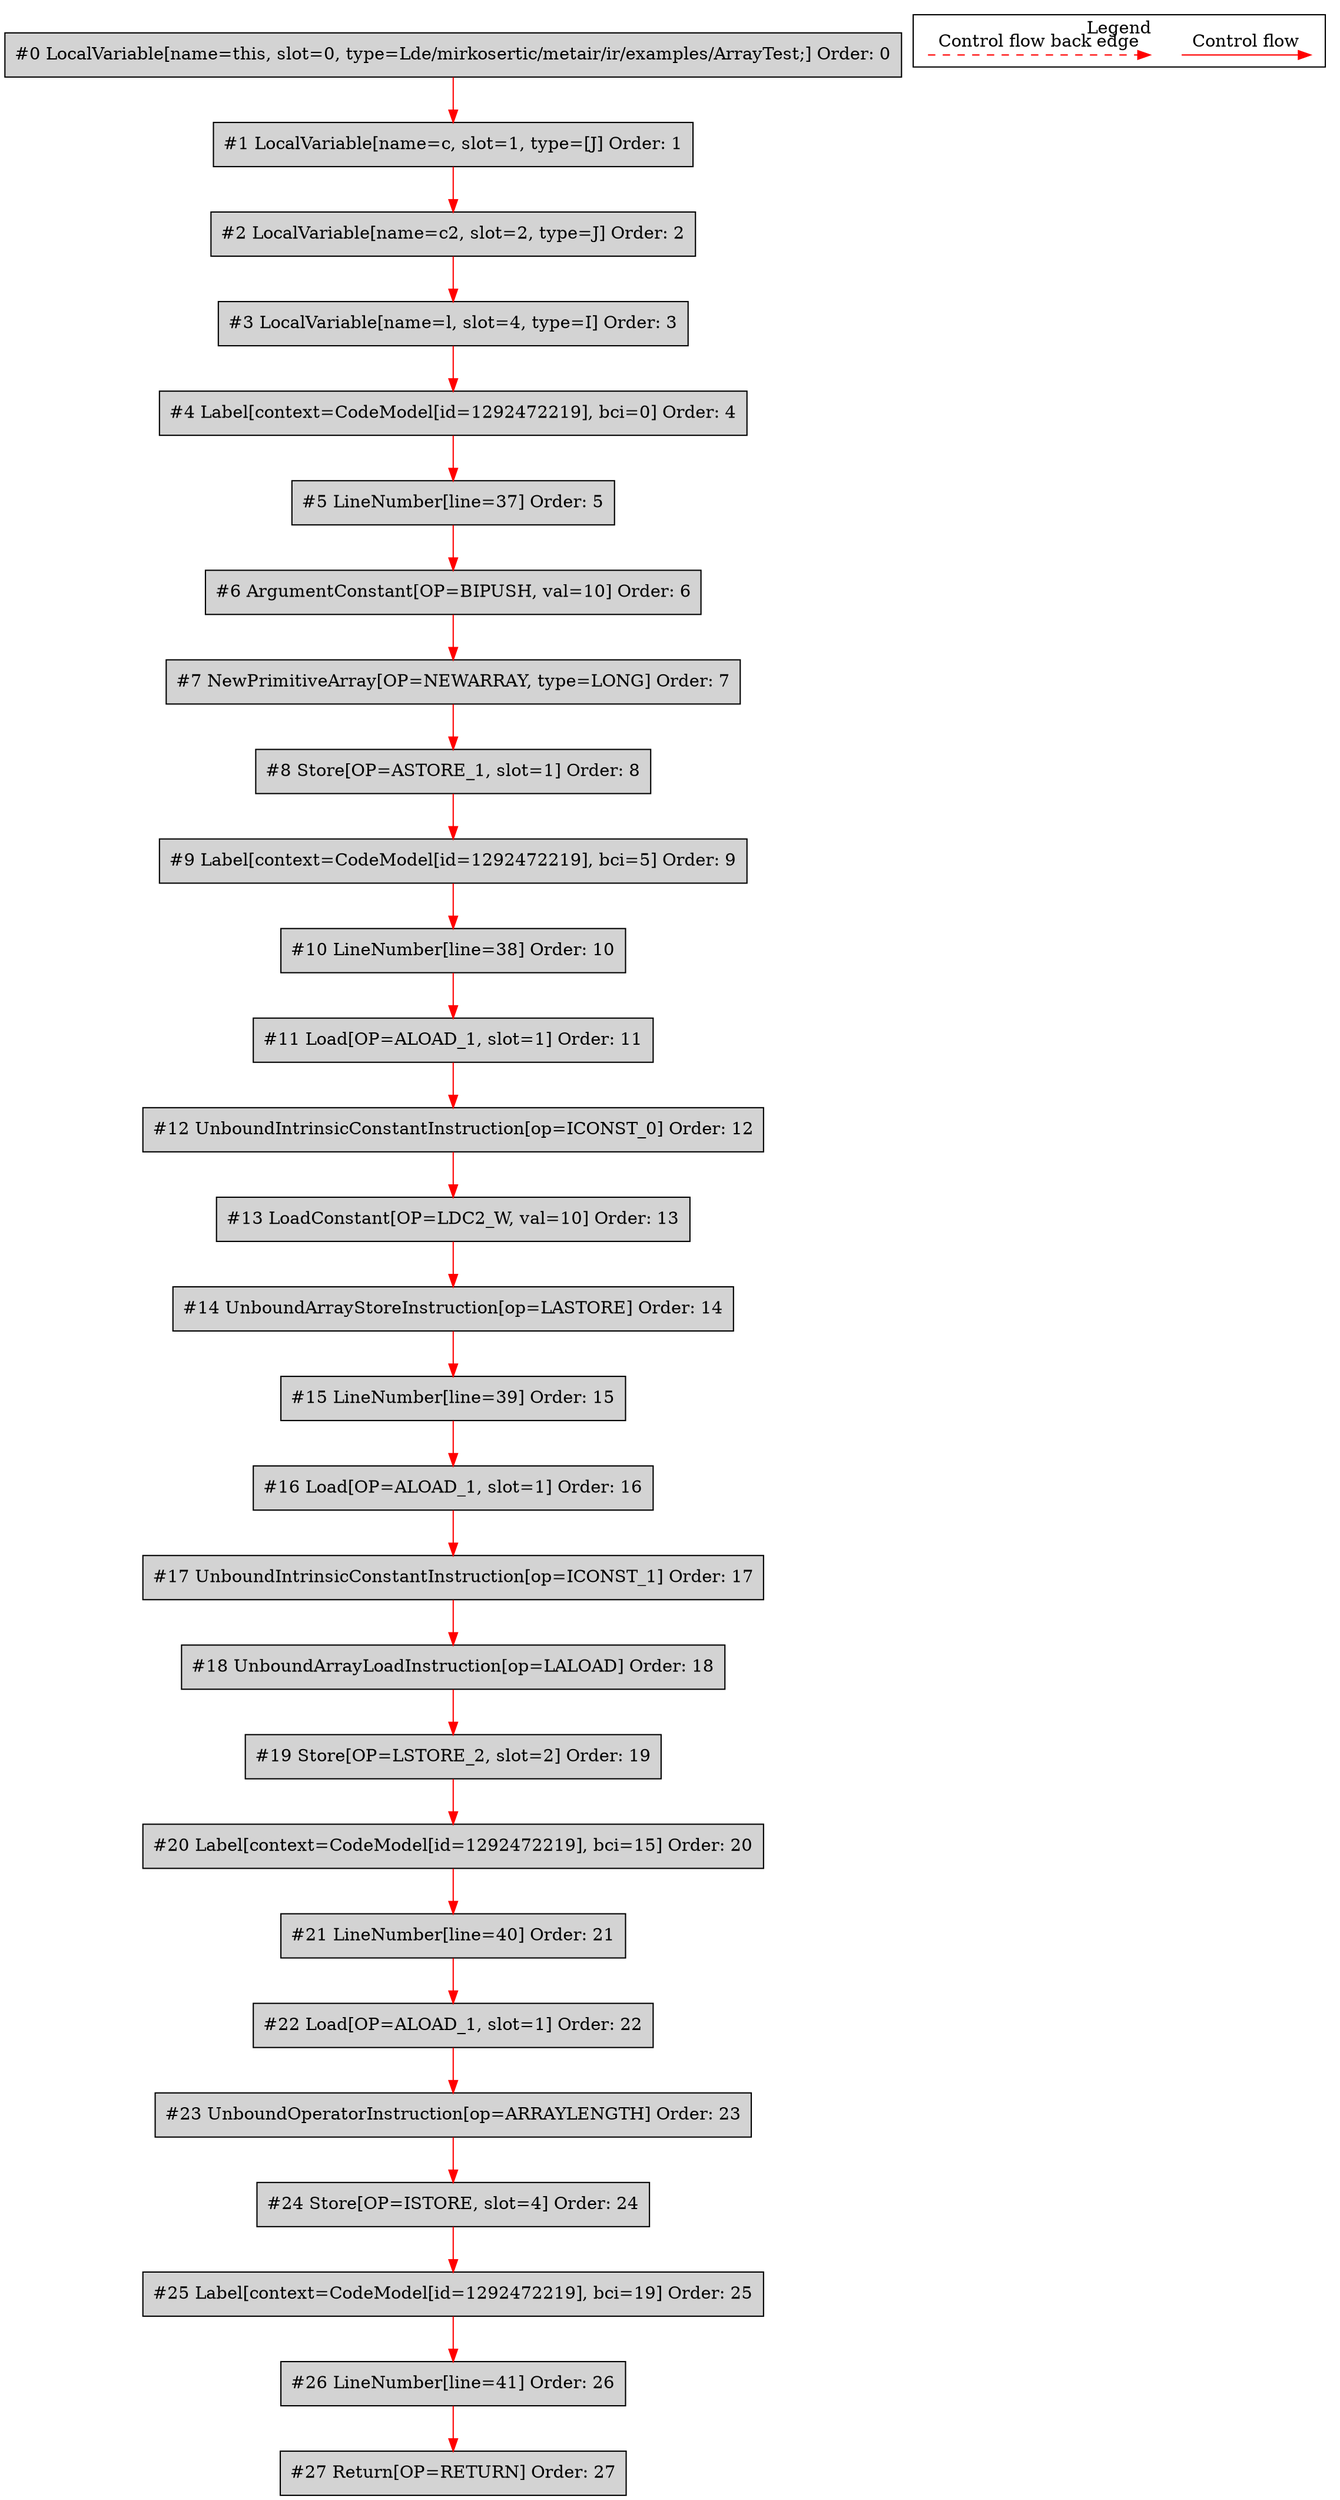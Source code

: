 digraph {
 ordering="in";
 node0[label="#0 LocalVariable[name=this, slot=0, type=Lde/mirkosertic/metair/ir/examples/ArrayTest;] Order: 0", shape=box, fillcolor=lightgrey, style=filled];
 node1[label="#1 LocalVariable[name=c, slot=1, type=[J] Order: 1", shape=box, fillcolor=lightgrey, style=filled];
 node2[label="#2 LocalVariable[name=c2, slot=2, type=J] Order: 2", shape=box, fillcolor=lightgrey, style=filled];
 node3[label="#3 LocalVariable[name=l, slot=4, type=I] Order: 3", shape=box, fillcolor=lightgrey, style=filled];
 node4[label="#4 Label[context=CodeModel[id=1292472219], bci=0] Order: 4", shape=box, fillcolor=lightgrey, style=filled];
 node5[label="#5 LineNumber[line=37] Order: 5", shape=box, fillcolor=lightgrey, style=filled];
 node6[label="#6 ArgumentConstant[OP=BIPUSH, val=10] Order: 6", shape=box, fillcolor=lightgrey, style=filled];
 node7[label="#7 NewPrimitiveArray[OP=NEWARRAY, type=LONG] Order: 7", shape=box, fillcolor=lightgrey, style=filled];
 node8[label="#8 Store[OP=ASTORE_1, slot=1] Order: 8", shape=box, fillcolor=lightgrey, style=filled];
 node9[label="#9 Label[context=CodeModel[id=1292472219], bci=5] Order: 9", shape=box, fillcolor=lightgrey, style=filled];
 node10[label="#10 LineNumber[line=38] Order: 10", shape=box, fillcolor=lightgrey, style=filled];
 node11[label="#11 Load[OP=ALOAD_1, slot=1] Order: 11", shape=box, fillcolor=lightgrey, style=filled];
 node12[label="#12 UnboundIntrinsicConstantInstruction[op=ICONST_0] Order: 12", shape=box, fillcolor=lightgrey, style=filled];
 node13[label="#13 LoadConstant[OP=LDC2_W, val=10] Order: 13", shape=box, fillcolor=lightgrey, style=filled];
 node14[label="#14 UnboundArrayStoreInstruction[op=LASTORE] Order: 14", shape=box, fillcolor=lightgrey, style=filled];
 node15[label="#15 LineNumber[line=39] Order: 15", shape=box, fillcolor=lightgrey, style=filled];
 node16[label="#16 Load[OP=ALOAD_1, slot=1] Order: 16", shape=box, fillcolor=lightgrey, style=filled];
 node17[label="#17 UnboundIntrinsicConstantInstruction[op=ICONST_1] Order: 17", shape=box, fillcolor=lightgrey, style=filled];
 node18[label="#18 UnboundArrayLoadInstruction[op=LALOAD] Order: 18", shape=box, fillcolor=lightgrey, style=filled];
 node19[label="#19 Store[OP=LSTORE_2, slot=2] Order: 19", shape=box, fillcolor=lightgrey, style=filled];
 node20[label="#20 Label[context=CodeModel[id=1292472219], bci=15] Order: 20", shape=box, fillcolor=lightgrey, style=filled];
 node21[label="#21 LineNumber[line=40] Order: 21", shape=box, fillcolor=lightgrey, style=filled];
 node22[label="#22 Load[OP=ALOAD_1, slot=1] Order: 22", shape=box, fillcolor=lightgrey, style=filled];
 node23[label="#23 UnboundOperatorInstruction[op=ARRAYLENGTH] Order: 23", shape=box, fillcolor=lightgrey, style=filled];
 node24[label="#24 Store[OP=ISTORE, slot=4] Order: 24", shape=box, fillcolor=lightgrey, style=filled];
 node25[label="#25 Label[context=CodeModel[id=1292472219], bci=19] Order: 25", shape=box, fillcolor=lightgrey, style=filled];
 node26[label="#26 LineNumber[line=41] Order: 26", shape=box, fillcolor=lightgrey, style=filled];
 node27[label="#27 Return[OP=RETURN] Order: 27", shape=box, fillcolor=lightgrey, style=filled];
 node0 -> node1[color=red];
 node1 -> node2[color=red];
 node2 -> node3[color=red];
 node3 -> node4[color=red];
 node4 -> node5[color=red];
 node5 -> node6[color=red];
 node6 -> node7[color=red];
 node7 -> node8[color=red];
 node8 -> node9[color=red];
 node9 -> node10[color=red];
 node10 -> node11[color=red];
 node11 -> node12[color=red];
 node12 -> node13[color=red];
 node13 -> node14[color=red];
 node14 -> node15[color=red];
 node15 -> node16[color=red];
 node16 -> node17[color=red];
 node17 -> node18[color=red];
 node18 -> node19[color=red];
 node19 -> node20[color=red];
 node20 -> node21[color=red];
 node21 -> node22[color=red];
 node22 -> node23[color=red];
 node23 -> node24[color=red];
 node24 -> node25[color=red];
 node25 -> node26[color=red];
 node26 -> node27[color=red];
 subgraph cluster_000 {
  label = "Legend";
  node [shape=point]
  {
   rank=same;
   c0 [style = invis];
   c1 [style = invis];
   c2 [style = invis];
   c3 [style = invis];
  }
  c0 -> c1 [label="Control flow", style=solid, color=red]
  c2 -> c3 [label="Control flow back edge", style=dashed, color=red]
 }

}
